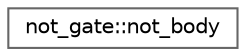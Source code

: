 digraph "类继承关系图"
{
 // LATEX_PDF_SIZE
  bgcolor="transparent";
  edge [fontname=Helvetica,fontsize=10,labelfontname=Helvetica,labelfontsize=10];
  node [fontname=Helvetica,fontsize=10,shape=box,height=0.2,width=0.4];
  rankdir="LR";
  Node0 [id="Node000000",label="not_gate::not_body",height=0.2,width=0.4,color="grey40", fillcolor="white", style="filled",URL="$classnot__gate_1_1not__body.html",tooltip=" "];
}
